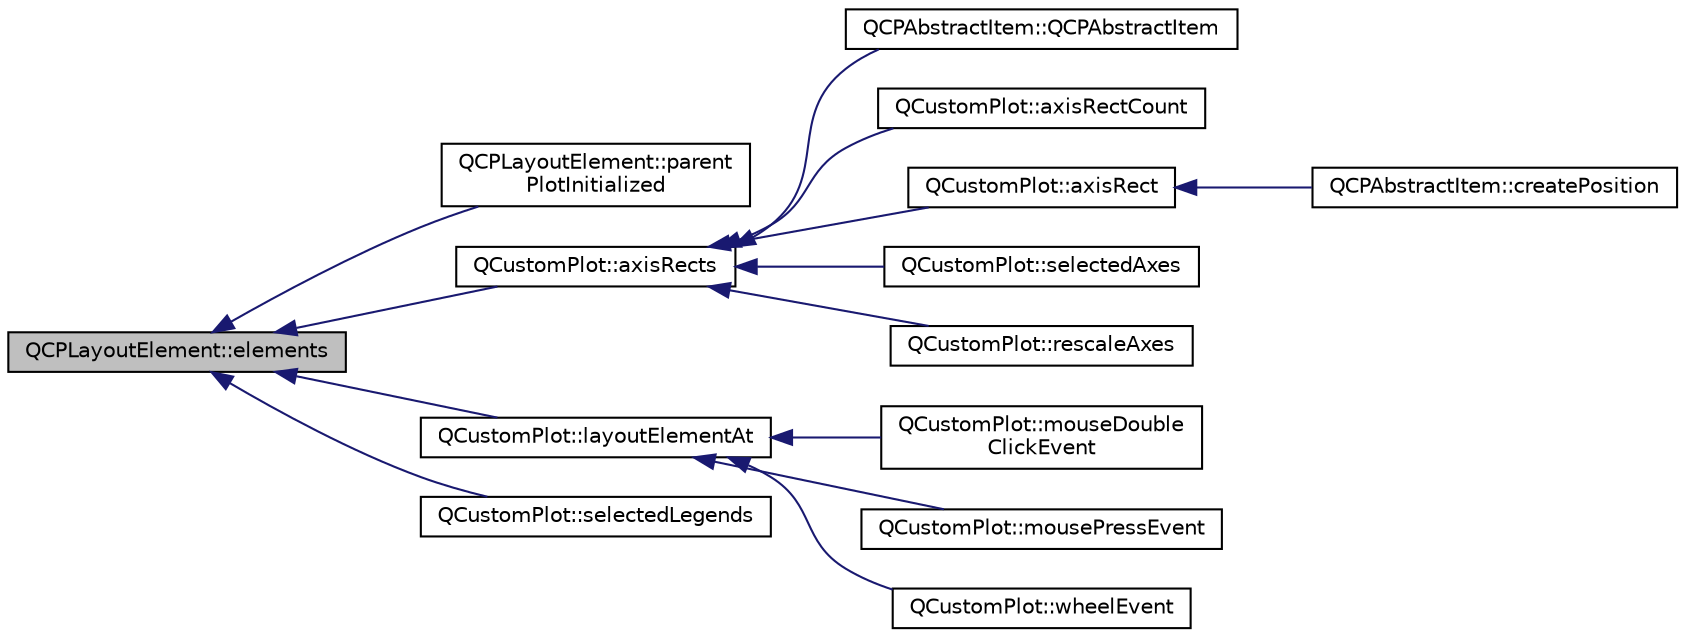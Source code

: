 digraph "QCPLayoutElement::elements"
{
  edge [fontname="Helvetica",fontsize="10",labelfontname="Helvetica",labelfontsize="10"];
  node [fontname="Helvetica",fontsize="10",shape=record];
  rankdir="LR";
  Node1 [label="QCPLayoutElement::elements",height=0.2,width=0.4,color="black", fillcolor="grey75", style="filled", fontcolor="black"];
  Node1 -> Node2 [dir="back",color="midnightblue",fontsize="10",style="solid",fontname="Helvetica"];
  Node2 [label="QCPLayoutElement::parent\lPlotInitialized",height=0.2,width=0.4,color="black", fillcolor="white", style="filled",URL="$class_q_c_p_layout_element.html#a1478899e80e8244b411e96ec3b2e5ce2"];
  Node1 -> Node3 [dir="back",color="midnightblue",fontsize="10",style="solid",fontname="Helvetica"];
  Node3 [label="QCustomPlot::axisRects",height=0.2,width=0.4,color="black", fillcolor="white", style="filled",URL="$class_q_custom_plot.html#afd67094aaeccbc5719761348b2d8c891"];
  Node3 -> Node4 [dir="back",color="midnightblue",fontsize="10",style="solid",fontname="Helvetica"];
  Node4 [label="QCPAbstractItem::QCPAbstractItem",height=0.2,width=0.4,color="black", fillcolor="white", style="filled",URL="$class_q_c_p_abstract_item.html#a9922507d8b4503a1fe1ed0b1030e23b6"];
  Node3 -> Node5 [dir="back",color="midnightblue",fontsize="10",style="solid",fontname="Helvetica"];
  Node5 [label="QCustomPlot::axisRectCount",height=0.2,width=0.4,color="black", fillcolor="white", style="filled",URL="$class_q_custom_plot.html#a340fa24b1607e445cedda9685670ead3"];
  Node3 -> Node6 [dir="back",color="midnightblue",fontsize="10",style="solid",fontname="Helvetica"];
  Node6 [label="QCustomPlot::axisRect",height=0.2,width=0.4,color="black", fillcolor="white", style="filled",URL="$class_q_custom_plot.html#a4a37a1add5fe63060ac518cf0a4c4050"];
  Node6 -> Node7 [dir="back",color="midnightblue",fontsize="10",style="solid",fontname="Helvetica"];
  Node7 [label="QCPAbstractItem::createPosition",height=0.2,width=0.4,color="black", fillcolor="white", style="filled",URL="$class_q_c_p_abstract_item.html#a75036d39c4d4e2e1a7dd145fff915d32"];
  Node3 -> Node8 [dir="back",color="midnightblue",fontsize="10",style="solid",fontname="Helvetica"];
  Node8 [label="QCustomPlot::selectedAxes",height=0.2,width=0.4,color="black", fillcolor="white", style="filled",URL="$class_q_custom_plot.html#aa6baf867e8beb96ed5bd471f83ece903"];
  Node3 -> Node9 [dir="back",color="midnightblue",fontsize="10",style="solid",fontname="Helvetica"];
  Node9 [label="QCustomPlot::rescaleAxes",height=0.2,width=0.4,color="black", fillcolor="white", style="filled",URL="$class_q_custom_plot.html#ad86528f2cee6c7e446dea4a6e8839935"];
  Node1 -> Node10 [dir="back",color="midnightblue",fontsize="10",style="solid",fontname="Helvetica"];
  Node10 [label="QCustomPlot::layoutElementAt",height=0.2,width=0.4,color="black", fillcolor="white", style="filled",URL="$class_q_custom_plot.html#a840458186d4483c8a42d6a399448d38f"];
  Node10 -> Node11 [dir="back",color="midnightblue",fontsize="10",style="solid",fontname="Helvetica"];
  Node11 [label="QCustomPlot::mouseDouble\lClickEvent",height=0.2,width=0.4,color="black", fillcolor="white", style="filled",URL="$class_q_custom_plot.html#a77591913a5b543bdc465dd5e08325a49"];
  Node10 -> Node12 [dir="back",color="midnightblue",fontsize="10",style="solid",fontname="Helvetica"];
  Node12 [label="QCustomPlot::mousePressEvent",height=0.2,width=0.4,color="black", fillcolor="white", style="filled",URL="$class_q_custom_plot.html#abce84fa2c71e47b9295d67e8fce84bb4"];
  Node10 -> Node13 [dir="back",color="midnightblue",fontsize="10",style="solid",fontname="Helvetica"];
  Node13 [label="QCustomPlot::wheelEvent",height=0.2,width=0.4,color="black", fillcolor="white", style="filled",URL="$class_q_custom_plot.html#a7b8bd7e8d3a1d23a8595e9c6a6b76ef1"];
  Node1 -> Node14 [dir="back",color="midnightblue",fontsize="10",style="solid",fontname="Helvetica"];
  Node14 [label="QCustomPlot::selectedLegends",height=0.2,width=0.4,color="black", fillcolor="white", style="filled",URL="$class_q_custom_plot.html#a1ea6297300c3e2770e65f95836411755"];
}
